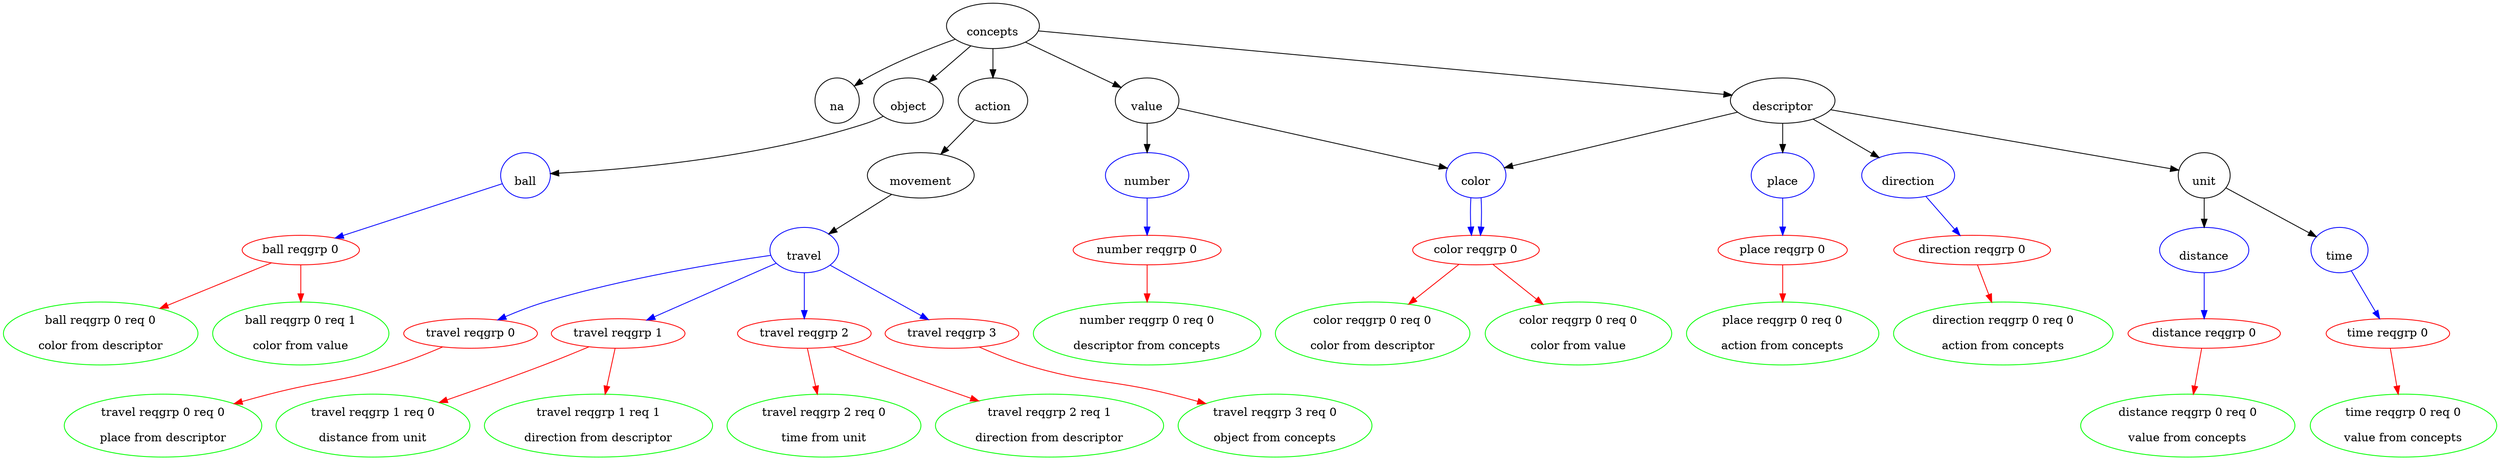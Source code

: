 digraph web{
"\nconcepts\n" -> "\nna\n";
"\nconcepts\n" -> "\nobject\n";
"\nobject\n" -> "\nball\n";
"\nball\n" [color=blue];
"ball reqgrp 0" [color=red];
"\nball\n" -> "ball reqgrp 0" [color=blue];
"ball reqgrp 0 req 0\n\ncolor from descriptor" [color=green];
"ball reqgrp 0" -> "ball reqgrp 0 req 0\n\ncolor from descriptor" [color=red];
"ball reqgrp 0 req 1\n\ncolor from value" [color=green];
"ball reqgrp 0" -> "ball reqgrp 0 req 1\n\ncolor from value" [color=red];
"\nconcepts\n" -> "\naction\n";
"\naction\n" -> "\nmovement\n";
"\nmovement\n" -> "\ntravel\n";
"\ntravel\n" [color=blue];
"travel reqgrp 0" [color=red];
"\ntravel\n" -> "travel reqgrp 0" [color=blue];
"travel reqgrp 0 req 0\n\nplace from descriptor" [color=green];
"travel reqgrp 0" -> "travel reqgrp 0 req 0\n\nplace from descriptor" [color=red];
"travel reqgrp 1" [color=red];
"\ntravel\n" -> "travel reqgrp 1" [color=blue];
"travel reqgrp 1 req 0\n\ndistance from unit" [color=green];
"travel reqgrp 1" -> "travel reqgrp 1 req 0\n\ndistance from unit" [color=red];
"travel reqgrp 1 req 1\n\ndirection from descriptor" [color=green];
"travel reqgrp 1" -> "travel reqgrp 1 req 1\n\ndirection from descriptor" [color=red];
"travel reqgrp 2" [color=red];
"\ntravel\n" -> "travel reqgrp 2" [color=blue];
"travel reqgrp 2 req 0\n\ntime from unit" [color=green];
"travel reqgrp 2" -> "travel reqgrp 2 req 0\n\ntime from unit" [color=red];
"travel reqgrp 2 req 1\n\ndirection from descriptor" [color=green];
"travel reqgrp 2" -> "travel reqgrp 2 req 1\n\ndirection from descriptor" [color=red];
"travel reqgrp 3" [color=red];
"\ntravel\n" -> "travel reqgrp 3" [color=blue];
"travel reqgrp 3 req 0\n\nobject from concepts" [color=green];
"travel reqgrp 3" -> "travel reqgrp 3 req 0\n\nobject from concepts" [color=red];
"\nconcepts\n" -> "\nvalue\n";
"\nvalue\n" -> "\nnumber\n";
"\nnumber\n" [color=blue];
"number reqgrp 0" [color=red];
"\nnumber\n" -> "number reqgrp 0" [color=blue];
"number reqgrp 0 req 0\n\ndescriptor from concepts" [color=green];
"number reqgrp 0" -> "number reqgrp 0 req 0\n\ndescriptor from concepts" [color=red];
"\nvalue\n" -> "\ncolor\n";
"\ncolor\n" [color=blue];
"color reqgrp 0" [color=red];
"\ncolor\n" -> "color reqgrp 0" [color=blue];
"color reqgrp 0 req 0\n\ncolor from descriptor" [color=green];
"color reqgrp 0" -> "color reqgrp 0 req 0\n\ncolor from descriptor" [color=red];
"\nconcepts\n" -> "\ndescriptor\n";
"\ndescriptor\n" -> "\nplace\n";
"\nplace\n" [color=blue];
"place reqgrp 0" [color=red];
"\nplace\n" -> "place reqgrp 0" [color=blue];
"place reqgrp 0 req 0\n\naction from concepts" [color=green];
"place reqgrp 0" -> "place reqgrp 0 req 0\n\naction from concepts" [color=red];
"\ndescriptor\n" -> "\ndirection\n";
"\ndirection\n" [color=blue];
"direction reqgrp 0" [color=red];
"\ndirection\n" -> "direction reqgrp 0" [color=blue];
"direction reqgrp 0 req 0\n\naction from concepts" [color=green];
"direction reqgrp 0" -> "direction reqgrp 0 req 0\n\naction from concepts" [color=red];
"\ndescriptor\n" -> "\nunit\n";
"\nunit\n" -> "\ndistance\n";
"\ndistance\n" [color=blue];
"distance reqgrp 0" [color=red];
"\ndistance\n" -> "distance reqgrp 0" [color=blue];
"distance reqgrp 0 req 0\n\nvalue from concepts" [color=green];
"distance reqgrp 0" -> "distance reqgrp 0 req 0\n\nvalue from concepts" [color=red];
"\nunit\n" -> "\ntime\n";
"\ntime\n" [color=blue];
"time reqgrp 0" [color=red];
"\ntime\n" -> "time reqgrp 0" [color=blue];
"time reqgrp 0 req 0\n\nvalue from concepts" [color=green];
"time reqgrp 0" -> "time reqgrp 0 req 0\n\nvalue from concepts" [color=red];
"\ndescriptor\n" -> "\ncolor\n";
"\ncolor\n" [color=blue];
"color reqgrp 0" [color=red];
"\ncolor\n" -> "color reqgrp 0" [color=blue];
"color reqgrp 0 req 0\n\ncolor from value" [color=green];
"color reqgrp 0" -> "color reqgrp 0 req 0\n\ncolor from value" [color=red];
}
